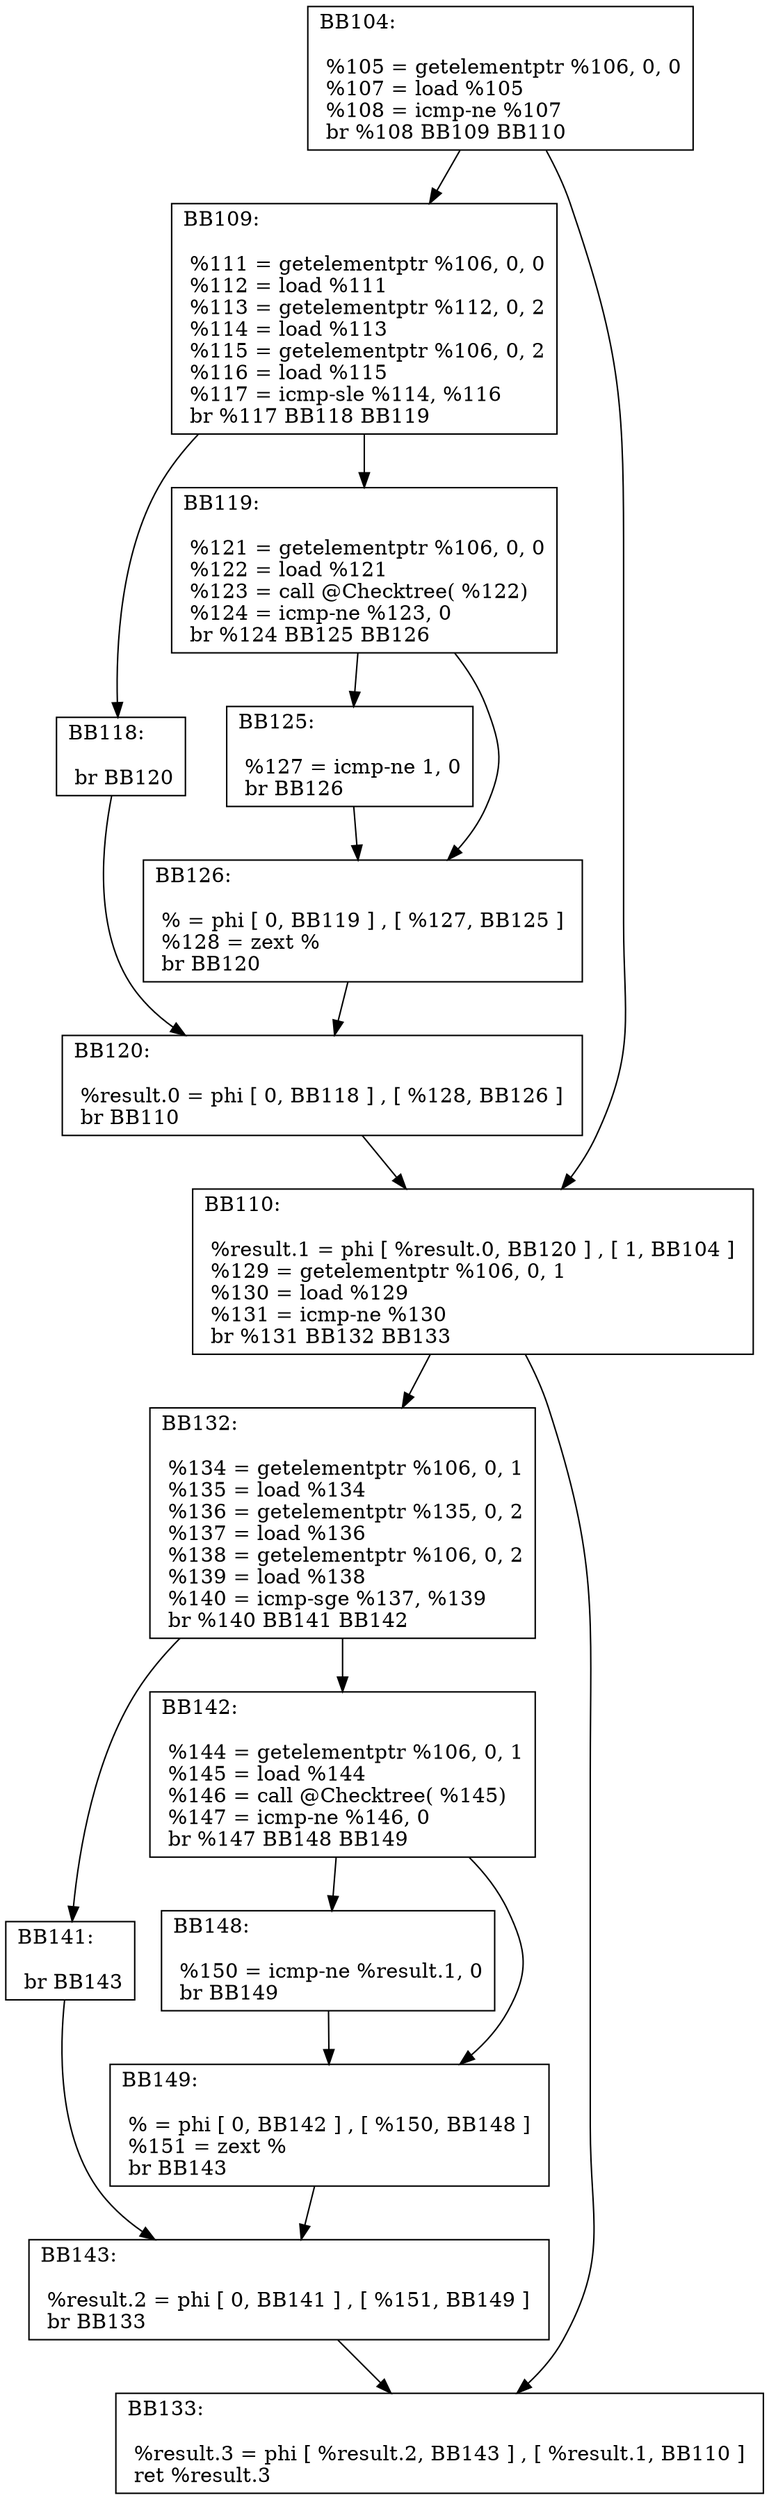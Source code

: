 digraph "CFG for 'Checktree' function" {
BB104 [shape=record,
    label="{BB104:\l\l
             %105 = getelementptr %106, 0, 0\l
             %107 = load %105\l
             %108 = icmp-ne %107\l
             br %108 BB109 BB110\l
             }"];
BB104 -> BB109
BB104 -> BB110
BB109 [shape=record,
    label="{BB109:\l\l
             %111 = getelementptr %106, 0, 0\l
             %112 = load %111\l
             %113 = getelementptr %112, 0, 2\l
             %114 = load %113\l
             %115 = getelementptr %106, 0, 2\l
             %116 = load %115\l
             %117 = icmp-sle %114, %116\l
             br %117 BB118 BB119\l
             }"];
BB109 -> BB118
BB109 -> BB119
BB118 [shape=record,
    label="{BB118:\l\l
             br BB120\l
             }"];
BB118 -> BB120
BB119 [shape=record,
    label="{BB119:\l\l
             %121 = getelementptr %106, 0, 0\l
             %122 = load %121\l
             %123 = call @Checktree( %122)\l
             %124 = icmp-ne %123, 0\l
             br %124 BB125 BB126\l
             }"];
BB119 -> BB125
BB119 -> BB126
BB125 [shape=record,
    label="{BB125:\l\l
             %127 = icmp-ne 1, 0\l
             br BB126\l
             }"];
BB125 -> BB126
BB126 [shape=record,
    label="{BB126:\l\l
             % = phi [ 0, BB119 ] , [ %127, BB125 ] \l
             %128 = zext %\l
             br BB120\l
             }"];
BB126 -> BB120
BB120 [shape=record,
    label="{BB120:\l\l
             %result.0 = phi [ 0, BB118 ] , [ %128, BB126 ] \l
             br BB110\l
             }"];
BB120 -> BB110
BB110 [shape=record,
    label="{BB110:\l\l
             %result.1 = phi [ %result.0, BB120 ] , [ 1, BB104 ] \l
             %129 = getelementptr %106, 0, 1\l
             %130 = load %129\l
             %131 = icmp-ne %130\l
             br %131 BB132 BB133\l
             }"];
BB110 -> BB132
BB110 -> BB133
BB132 [shape=record,
    label="{BB132:\l\l
             %134 = getelementptr %106, 0, 1\l
             %135 = load %134\l
             %136 = getelementptr %135, 0, 2\l
             %137 = load %136\l
             %138 = getelementptr %106, 0, 2\l
             %139 = load %138\l
             %140 = icmp-sge %137, %139\l
             br %140 BB141 BB142\l
             }"];
BB132 -> BB141
BB132 -> BB142
BB141 [shape=record,
    label="{BB141:\l\l
             br BB143\l
             }"];
BB141 -> BB143
BB142 [shape=record,
    label="{BB142:\l\l
             %144 = getelementptr %106, 0, 1\l
             %145 = load %144\l
             %146 = call @Checktree( %145)\l
             %147 = icmp-ne %146, 0\l
             br %147 BB148 BB149\l
             }"];
BB142 -> BB148
BB142 -> BB149
BB148 [shape=record,
    label="{BB148:\l\l
             %150 = icmp-ne %result.1, 0\l
             br BB149\l
             }"];
BB148 -> BB149
BB149 [shape=record,
    label="{BB149:\l\l
             % = phi [ 0, BB142 ] , [ %150, BB148 ] \l
             %151 = zext %\l
             br BB143\l
             }"];
BB149 -> BB143
BB143 [shape=record,
    label="{BB143:\l\l
             %result.2 = phi [ 0, BB141 ] , [ %151, BB149 ] \l
             br BB133\l
             }"];
BB143 -> BB133
BB133 [shape=record,
    label="{BB133:\l\l
             %result.3 = phi [ %result.2, BB143 ] , [ %result.1, BB110 ] \l
             ret %result.3\l
             }"];
}